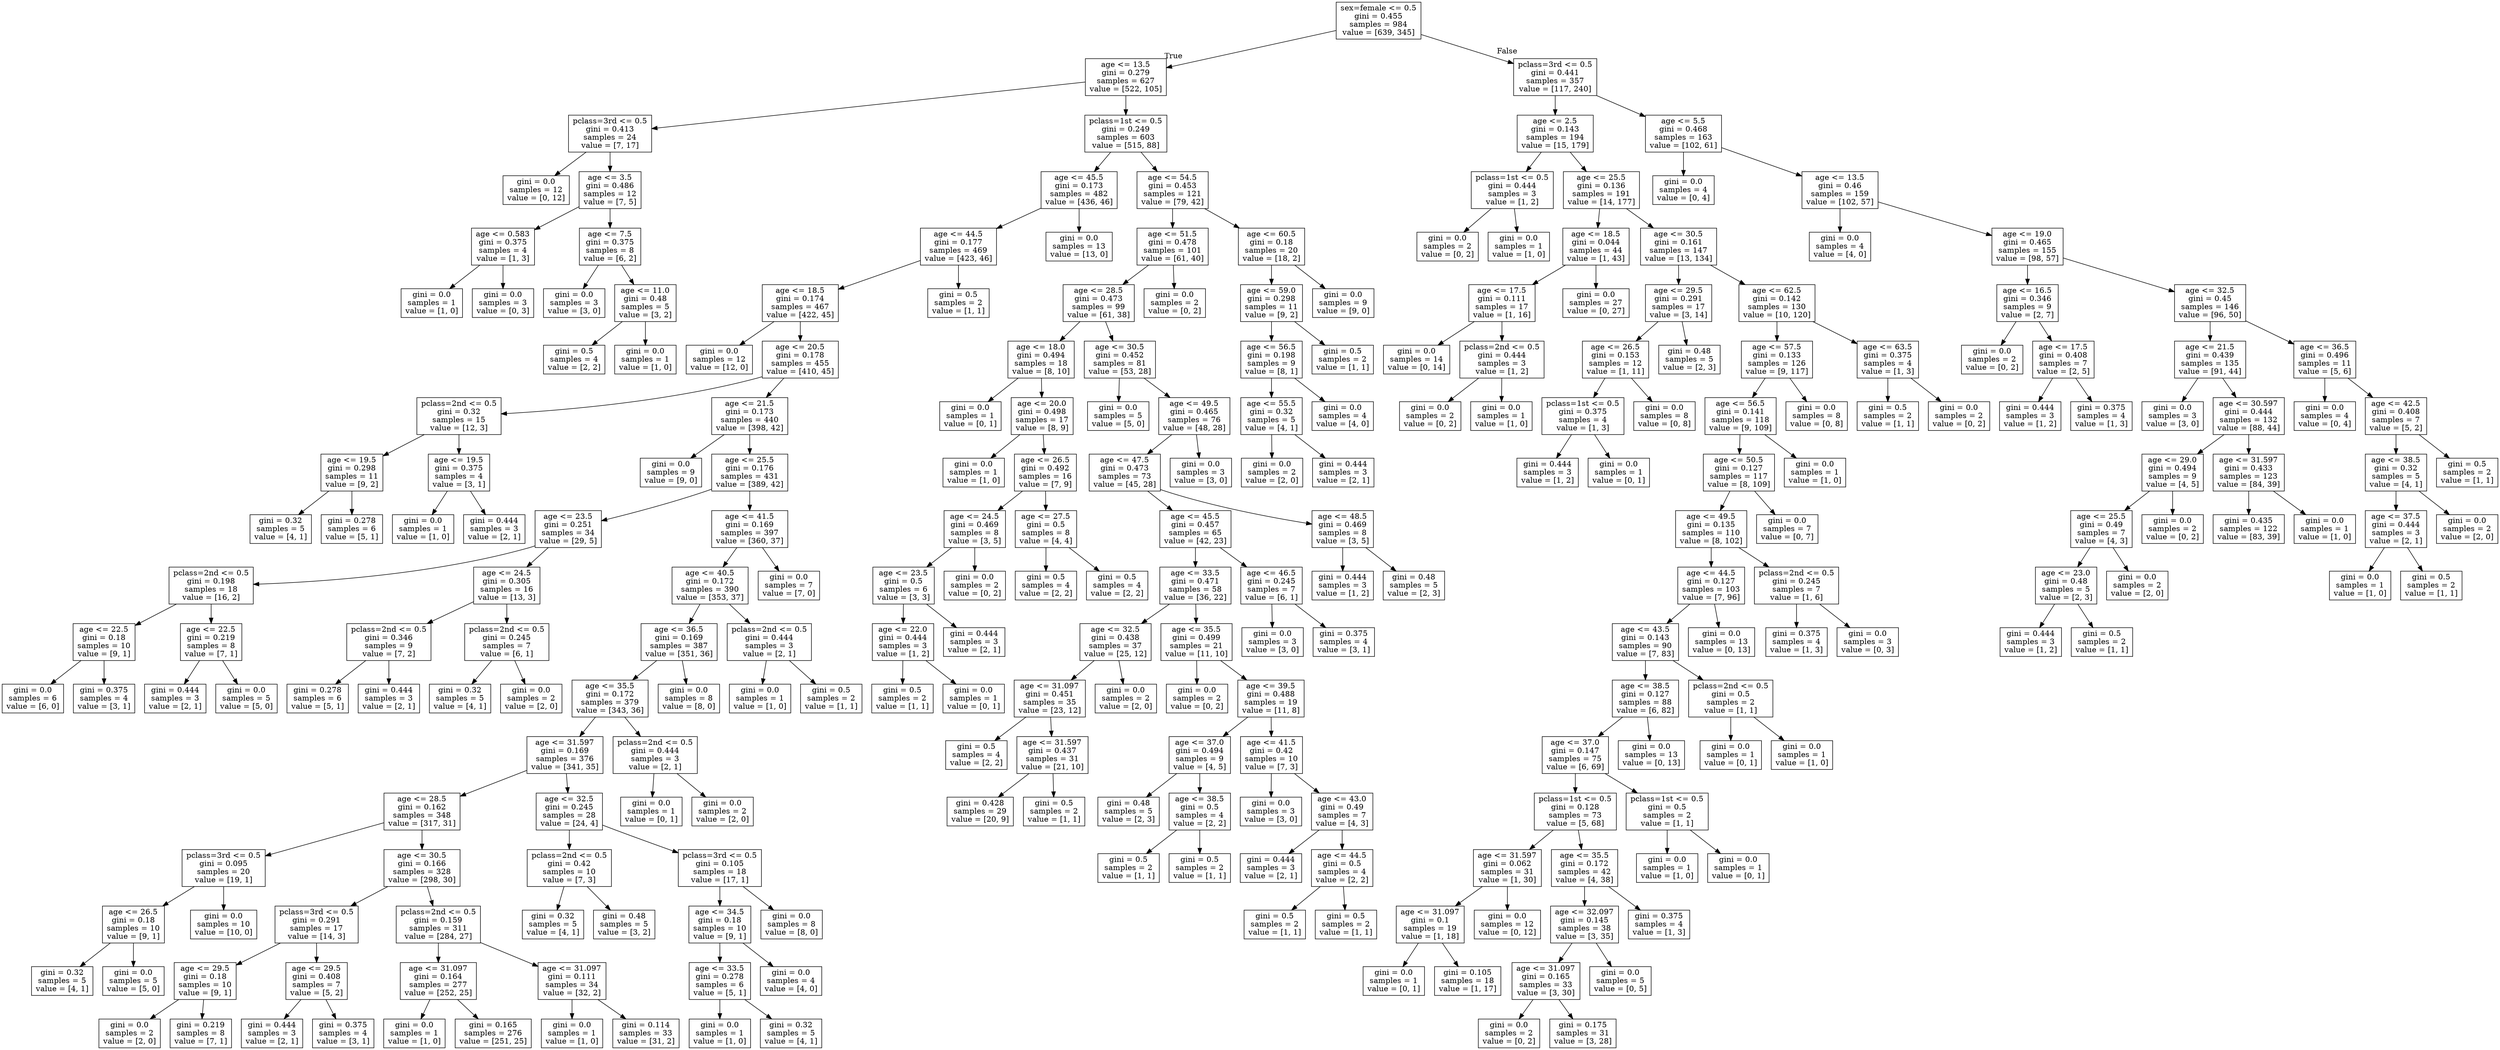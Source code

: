 digraph Tree {
node [shape=box] ;
0 [label="sex=female <= 0.5\ngini = 0.455\nsamples = 984\nvalue = [639, 345]"] ;
1 [label="age <= 13.5\ngini = 0.279\nsamples = 627\nvalue = [522, 105]"] ;
0 -> 1 [labeldistance=2.5, labelangle=45, headlabel="True"] ;
2 [label="pclass=3rd <= 0.5\ngini = 0.413\nsamples = 24\nvalue = [7, 17]"] ;
1 -> 2 ;
3 [label="gini = 0.0\nsamples = 12\nvalue = [0, 12]"] ;
2 -> 3 ;
4 [label="age <= 3.5\ngini = 0.486\nsamples = 12\nvalue = [7, 5]"] ;
2 -> 4 ;
5 [label="age <= 0.583\ngini = 0.375\nsamples = 4\nvalue = [1, 3]"] ;
4 -> 5 ;
6 [label="gini = 0.0\nsamples = 1\nvalue = [1, 0]"] ;
5 -> 6 ;
7 [label="gini = 0.0\nsamples = 3\nvalue = [0, 3]"] ;
5 -> 7 ;
8 [label="age <= 7.5\ngini = 0.375\nsamples = 8\nvalue = [6, 2]"] ;
4 -> 8 ;
9 [label="gini = 0.0\nsamples = 3\nvalue = [3, 0]"] ;
8 -> 9 ;
10 [label="age <= 11.0\ngini = 0.48\nsamples = 5\nvalue = [3, 2]"] ;
8 -> 10 ;
11 [label="gini = 0.5\nsamples = 4\nvalue = [2, 2]"] ;
10 -> 11 ;
12 [label="gini = 0.0\nsamples = 1\nvalue = [1, 0]"] ;
10 -> 12 ;
13 [label="pclass=1st <= 0.5\ngini = 0.249\nsamples = 603\nvalue = [515, 88]"] ;
1 -> 13 ;
14 [label="age <= 45.5\ngini = 0.173\nsamples = 482\nvalue = [436, 46]"] ;
13 -> 14 ;
15 [label="age <= 44.5\ngini = 0.177\nsamples = 469\nvalue = [423, 46]"] ;
14 -> 15 ;
16 [label="age <= 18.5\ngini = 0.174\nsamples = 467\nvalue = [422, 45]"] ;
15 -> 16 ;
17 [label="gini = 0.0\nsamples = 12\nvalue = [12, 0]"] ;
16 -> 17 ;
18 [label="age <= 20.5\ngini = 0.178\nsamples = 455\nvalue = [410, 45]"] ;
16 -> 18 ;
19 [label="pclass=2nd <= 0.5\ngini = 0.32\nsamples = 15\nvalue = [12, 3]"] ;
18 -> 19 ;
20 [label="age <= 19.5\ngini = 0.298\nsamples = 11\nvalue = [9, 2]"] ;
19 -> 20 ;
21 [label="gini = 0.32\nsamples = 5\nvalue = [4, 1]"] ;
20 -> 21 ;
22 [label="gini = 0.278\nsamples = 6\nvalue = [5, 1]"] ;
20 -> 22 ;
23 [label="age <= 19.5\ngini = 0.375\nsamples = 4\nvalue = [3, 1]"] ;
19 -> 23 ;
24 [label="gini = 0.0\nsamples = 1\nvalue = [1, 0]"] ;
23 -> 24 ;
25 [label="gini = 0.444\nsamples = 3\nvalue = [2, 1]"] ;
23 -> 25 ;
26 [label="age <= 21.5\ngini = 0.173\nsamples = 440\nvalue = [398, 42]"] ;
18 -> 26 ;
27 [label="gini = 0.0\nsamples = 9\nvalue = [9, 0]"] ;
26 -> 27 ;
28 [label="age <= 25.5\ngini = 0.176\nsamples = 431\nvalue = [389, 42]"] ;
26 -> 28 ;
29 [label="age <= 23.5\ngini = 0.251\nsamples = 34\nvalue = [29, 5]"] ;
28 -> 29 ;
30 [label="pclass=2nd <= 0.5\ngini = 0.198\nsamples = 18\nvalue = [16, 2]"] ;
29 -> 30 ;
31 [label="age <= 22.5\ngini = 0.18\nsamples = 10\nvalue = [9, 1]"] ;
30 -> 31 ;
32 [label="gini = 0.0\nsamples = 6\nvalue = [6, 0]"] ;
31 -> 32 ;
33 [label="gini = 0.375\nsamples = 4\nvalue = [3, 1]"] ;
31 -> 33 ;
34 [label="age <= 22.5\ngini = 0.219\nsamples = 8\nvalue = [7, 1]"] ;
30 -> 34 ;
35 [label="gini = 0.444\nsamples = 3\nvalue = [2, 1]"] ;
34 -> 35 ;
36 [label="gini = 0.0\nsamples = 5\nvalue = [5, 0]"] ;
34 -> 36 ;
37 [label="age <= 24.5\ngini = 0.305\nsamples = 16\nvalue = [13, 3]"] ;
29 -> 37 ;
38 [label="pclass=2nd <= 0.5\ngini = 0.346\nsamples = 9\nvalue = [7, 2]"] ;
37 -> 38 ;
39 [label="gini = 0.278\nsamples = 6\nvalue = [5, 1]"] ;
38 -> 39 ;
40 [label="gini = 0.444\nsamples = 3\nvalue = [2, 1]"] ;
38 -> 40 ;
41 [label="pclass=2nd <= 0.5\ngini = 0.245\nsamples = 7\nvalue = [6, 1]"] ;
37 -> 41 ;
42 [label="gini = 0.32\nsamples = 5\nvalue = [4, 1]"] ;
41 -> 42 ;
43 [label="gini = 0.0\nsamples = 2\nvalue = [2, 0]"] ;
41 -> 43 ;
44 [label="age <= 41.5\ngini = 0.169\nsamples = 397\nvalue = [360, 37]"] ;
28 -> 44 ;
45 [label="age <= 40.5\ngini = 0.172\nsamples = 390\nvalue = [353, 37]"] ;
44 -> 45 ;
46 [label="age <= 36.5\ngini = 0.169\nsamples = 387\nvalue = [351, 36]"] ;
45 -> 46 ;
47 [label="age <= 35.5\ngini = 0.172\nsamples = 379\nvalue = [343, 36]"] ;
46 -> 47 ;
48 [label="age <= 31.597\ngini = 0.169\nsamples = 376\nvalue = [341, 35]"] ;
47 -> 48 ;
49 [label="age <= 28.5\ngini = 0.162\nsamples = 348\nvalue = [317, 31]"] ;
48 -> 49 ;
50 [label="pclass=3rd <= 0.5\ngini = 0.095\nsamples = 20\nvalue = [19, 1]"] ;
49 -> 50 ;
51 [label="age <= 26.5\ngini = 0.18\nsamples = 10\nvalue = [9, 1]"] ;
50 -> 51 ;
52 [label="gini = 0.32\nsamples = 5\nvalue = [4, 1]"] ;
51 -> 52 ;
53 [label="gini = 0.0\nsamples = 5\nvalue = [5, 0]"] ;
51 -> 53 ;
54 [label="gini = 0.0\nsamples = 10\nvalue = [10, 0]"] ;
50 -> 54 ;
55 [label="age <= 30.5\ngini = 0.166\nsamples = 328\nvalue = [298, 30]"] ;
49 -> 55 ;
56 [label="pclass=3rd <= 0.5\ngini = 0.291\nsamples = 17\nvalue = [14, 3]"] ;
55 -> 56 ;
57 [label="age <= 29.5\ngini = 0.18\nsamples = 10\nvalue = [9, 1]"] ;
56 -> 57 ;
58 [label="gini = 0.0\nsamples = 2\nvalue = [2, 0]"] ;
57 -> 58 ;
59 [label="gini = 0.219\nsamples = 8\nvalue = [7, 1]"] ;
57 -> 59 ;
60 [label="age <= 29.5\ngini = 0.408\nsamples = 7\nvalue = [5, 2]"] ;
56 -> 60 ;
61 [label="gini = 0.444\nsamples = 3\nvalue = [2, 1]"] ;
60 -> 61 ;
62 [label="gini = 0.375\nsamples = 4\nvalue = [3, 1]"] ;
60 -> 62 ;
63 [label="pclass=2nd <= 0.5\ngini = 0.159\nsamples = 311\nvalue = [284, 27]"] ;
55 -> 63 ;
64 [label="age <= 31.097\ngini = 0.164\nsamples = 277\nvalue = [252, 25]"] ;
63 -> 64 ;
65 [label="gini = 0.0\nsamples = 1\nvalue = [1, 0]"] ;
64 -> 65 ;
66 [label="gini = 0.165\nsamples = 276\nvalue = [251, 25]"] ;
64 -> 66 ;
67 [label="age <= 31.097\ngini = 0.111\nsamples = 34\nvalue = [32, 2]"] ;
63 -> 67 ;
68 [label="gini = 0.0\nsamples = 1\nvalue = [1, 0]"] ;
67 -> 68 ;
69 [label="gini = 0.114\nsamples = 33\nvalue = [31, 2]"] ;
67 -> 69 ;
70 [label="age <= 32.5\ngini = 0.245\nsamples = 28\nvalue = [24, 4]"] ;
48 -> 70 ;
71 [label="pclass=2nd <= 0.5\ngini = 0.42\nsamples = 10\nvalue = [7, 3]"] ;
70 -> 71 ;
72 [label="gini = 0.32\nsamples = 5\nvalue = [4, 1]"] ;
71 -> 72 ;
73 [label="gini = 0.48\nsamples = 5\nvalue = [3, 2]"] ;
71 -> 73 ;
74 [label="pclass=3rd <= 0.5\ngini = 0.105\nsamples = 18\nvalue = [17, 1]"] ;
70 -> 74 ;
75 [label="age <= 34.5\ngini = 0.18\nsamples = 10\nvalue = [9, 1]"] ;
74 -> 75 ;
76 [label="age <= 33.5\ngini = 0.278\nsamples = 6\nvalue = [5, 1]"] ;
75 -> 76 ;
77 [label="gini = 0.0\nsamples = 1\nvalue = [1, 0]"] ;
76 -> 77 ;
78 [label="gini = 0.32\nsamples = 5\nvalue = [4, 1]"] ;
76 -> 78 ;
79 [label="gini = 0.0\nsamples = 4\nvalue = [4, 0]"] ;
75 -> 79 ;
80 [label="gini = 0.0\nsamples = 8\nvalue = [8, 0]"] ;
74 -> 80 ;
81 [label="pclass=2nd <= 0.5\ngini = 0.444\nsamples = 3\nvalue = [2, 1]"] ;
47 -> 81 ;
82 [label="gini = 0.0\nsamples = 1\nvalue = [0, 1]"] ;
81 -> 82 ;
83 [label="gini = 0.0\nsamples = 2\nvalue = [2, 0]"] ;
81 -> 83 ;
84 [label="gini = 0.0\nsamples = 8\nvalue = [8, 0]"] ;
46 -> 84 ;
85 [label="pclass=2nd <= 0.5\ngini = 0.444\nsamples = 3\nvalue = [2, 1]"] ;
45 -> 85 ;
86 [label="gini = 0.0\nsamples = 1\nvalue = [1, 0]"] ;
85 -> 86 ;
87 [label="gini = 0.5\nsamples = 2\nvalue = [1, 1]"] ;
85 -> 87 ;
88 [label="gini = 0.0\nsamples = 7\nvalue = [7, 0]"] ;
44 -> 88 ;
89 [label="gini = 0.5\nsamples = 2\nvalue = [1, 1]"] ;
15 -> 89 ;
90 [label="gini = 0.0\nsamples = 13\nvalue = [13, 0]"] ;
14 -> 90 ;
91 [label="age <= 54.5\ngini = 0.453\nsamples = 121\nvalue = [79, 42]"] ;
13 -> 91 ;
92 [label="age <= 51.5\ngini = 0.478\nsamples = 101\nvalue = [61, 40]"] ;
91 -> 92 ;
93 [label="age <= 28.5\ngini = 0.473\nsamples = 99\nvalue = [61, 38]"] ;
92 -> 93 ;
94 [label="age <= 18.0\ngini = 0.494\nsamples = 18\nvalue = [8, 10]"] ;
93 -> 94 ;
95 [label="gini = 0.0\nsamples = 1\nvalue = [0, 1]"] ;
94 -> 95 ;
96 [label="age <= 20.0\ngini = 0.498\nsamples = 17\nvalue = [8, 9]"] ;
94 -> 96 ;
97 [label="gini = 0.0\nsamples = 1\nvalue = [1, 0]"] ;
96 -> 97 ;
98 [label="age <= 26.5\ngini = 0.492\nsamples = 16\nvalue = [7, 9]"] ;
96 -> 98 ;
99 [label="age <= 24.5\ngini = 0.469\nsamples = 8\nvalue = [3, 5]"] ;
98 -> 99 ;
100 [label="age <= 23.5\ngini = 0.5\nsamples = 6\nvalue = [3, 3]"] ;
99 -> 100 ;
101 [label="age <= 22.0\ngini = 0.444\nsamples = 3\nvalue = [1, 2]"] ;
100 -> 101 ;
102 [label="gini = 0.5\nsamples = 2\nvalue = [1, 1]"] ;
101 -> 102 ;
103 [label="gini = 0.0\nsamples = 1\nvalue = [0, 1]"] ;
101 -> 103 ;
104 [label="gini = 0.444\nsamples = 3\nvalue = [2, 1]"] ;
100 -> 104 ;
105 [label="gini = 0.0\nsamples = 2\nvalue = [0, 2]"] ;
99 -> 105 ;
106 [label="age <= 27.5\ngini = 0.5\nsamples = 8\nvalue = [4, 4]"] ;
98 -> 106 ;
107 [label="gini = 0.5\nsamples = 4\nvalue = [2, 2]"] ;
106 -> 107 ;
108 [label="gini = 0.5\nsamples = 4\nvalue = [2, 2]"] ;
106 -> 108 ;
109 [label="age <= 30.5\ngini = 0.452\nsamples = 81\nvalue = [53, 28]"] ;
93 -> 109 ;
110 [label="gini = 0.0\nsamples = 5\nvalue = [5, 0]"] ;
109 -> 110 ;
111 [label="age <= 49.5\ngini = 0.465\nsamples = 76\nvalue = [48, 28]"] ;
109 -> 111 ;
112 [label="age <= 47.5\ngini = 0.473\nsamples = 73\nvalue = [45, 28]"] ;
111 -> 112 ;
113 [label="age <= 45.5\ngini = 0.457\nsamples = 65\nvalue = [42, 23]"] ;
112 -> 113 ;
114 [label="age <= 33.5\ngini = 0.471\nsamples = 58\nvalue = [36, 22]"] ;
113 -> 114 ;
115 [label="age <= 32.5\ngini = 0.438\nsamples = 37\nvalue = [25, 12]"] ;
114 -> 115 ;
116 [label="age <= 31.097\ngini = 0.451\nsamples = 35\nvalue = [23, 12]"] ;
115 -> 116 ;
117 [label="gini = 0.5\nsamples = 4\nvalue = [2, 2]"] ;
116 -> 117 ;
118 [label="age <= 31.597\ngini = 0.437\nsamples = 31\nvalue = [21, 10]"] ;
116 -> 118 ;
119 [label="gini = 0.428\nsamples = 29\nvalue = [20, 9]"] ;
118 -> 119 ;
120 [label="gini = 0.5\nsamples = 2\nvalue = [1, 1]"] ;
118 -> 120 ;
121 [label="gini = 0.0\nsamples = 2\nvalue = [2, 0]"] ;
115 -> 121 ;
122 [label="age <= 35.5\ngini = 0.499\nsamples = 21\nvalue = [11, 10]"] ;
114 -> 122 ;
123 [label="gini = 0.0\nsamples = 2\nvalue = [0, 2]"] ;
122 -> 123 ;
124 [label="age <= 39.5\ngini = 0.488\nsamples = 19\nvalue = [11, 8]"] ;
122 -> 124 ;
125 [label="age <= 37.0\ngini = 0.494\nsamples = 9\nvalue = [4, 5]"] ;
124 -> 125 ;
126 [label="gini = 0.48\nsamples = 5\nvalue = [2, 3]"] ;
125 -> 126 ;
127 [label="age <= 38.5\ngini = 0.5\nsamples = 4\nvalue = [2, 2]"] ;
125 -> 127 ;
128 [label="gini = 0.5\nsamples = 2\nvalue = [1, 1]"] ;
127 -> 128 ;
129 [label="gini = 0.5\nsamples = 2\nvalue = [1, 1]"] ;
127 -> 129 ;
130 [label="age <= 41.5\ngini = 0.42\nsamples = 10\nvalue = [7, 3]"] ;
124 -> 130 ;
131 [label="gini = 0.0\nsamples = 3\nvalue = [3, 0]"] ;
130 -> 131 ;
132 [label="age <= 43.0\ngini = 0.49\nsamples = 7\nvalue = [4, 3]"] ;
130 -> 132 ;
133 [label="gini = 0.444\nsamples = 3\nvalue = [2, 1]"] ;
132 -> 133 ;
134 [label="age <= 44.5\ngini = 0.5\nsamples = 4\nvalue = [2, 2]"] ;
132 -> 134 ;
135 [label="gini = 0.5\nsamples = 2\nvalue = [1, 1]"] ;
134 -> 135 ;
136 [label="gini = 0.5\nsamples = 2\nvalue = [1, 1]"] ;
134 -> 136 ;
137 [label="age <= 46.5\ngini = 0.245\nsamples = 7\nvalue = [6, 1]"] ;
113 -> 137 ;
138 [label="gini = 0.0\nsamples = 3\nvalue = [3, 0]"] ;
137 -> 138 ;
139 [label="gini = 0.375\nsamples = 4\nvalue = [3, 1]"] ;
137 -> 139 ;
140 [label="age <= 48.5\ngini = 0.469\nsamples = 8\nvalue = [3, 5]"] ;
112 -> 140 ;
141 [label="gini = 0.444\nsamples = 3\nvalue = [1, 2]"] ;
140 -> 141 ;
142 [label="gini = 0.48\nsamples = 5\nvalue = [2, 3]"] ;
140 -> 142 ;
143 [label="gini = 0.0\nsamples = 3\nvalue = [3, 0]"] ;
111 -> 143 ;
144 [label="gini = 0.0\nsamples = 2\nvalue = [0, 2]"] ;
92 -> 144 ;
145 [label="age <= 60.5\ngini = 0.18\nsamples = 20\nvalue = [18, 2]"] ;
91 -> 145 ;
146 [label="age <= 59.0\ngini = 0.298\nsamples = 11\nvalue = [9, 2]"] ;
145 -> 146 ;
147 [label="age <= 56.5\ngini = 0.198\nsamples = 9\nvalue = [8, 1]"] ;
146 -> 147 ;
148 [label="age <= 55.5\ngini = 0.32\nsamples = 5\nvalue = [4, 1]"] ;
147 -> 148 ;
149 [label="gini = 0.0\nsamples = 2\nvalue = [2, 0]"] ;
148 -> 149 ;
150 [label="gini = 0.444\nsamples = 3\nvalue = [2, 1]"] ;
148 -> 150 ;
151 [label="gini = 0.0\nsamples = 4\nvalue = [4, 0]"] ;
147 -> 151 ;
152 [label="gini = 0.5\nsamples = 2\nvalue = [1, 1]"] ;
146 -> 152 ;
153 [label="gini = 0.0\nsamples = 9\nvalue = [9, 0]"] ;
145 -> 153 ;
154 [label="pclass=3rd <= 0.5\ngini = 0.441\nsamples = 357\nvalue = [117, 240]"] ;
0 -> 154 [labeldistance=2.5, labelangle=-45, headlabel="False"] ;
155 [label="age <= 2.5\ngini = 0.143\nsamples = 194\nvalue = [15, 179]"] ;
154 -> 155 ;
156 [label="pclass=1st <= 0.5\ngini = 0.444\nsamples = 3\nvalue = [1, 2]"] ;
155 -> 156 ;
157 [label="gini = 0.0\nsamples = 2\nvalue = [0, 2]"] ;
156 -> 157 ;
158 [label="gini = 0.0\nsamples = 1\nvalue = [1, 0]"] ;
156 -> 158 ;
159 [label="age <= 25.5\ngini = 0.136\nsamples = 191\nvalue = [14, 177]"] ;
155 -> 159 ;
160 [label="age <= 18.5\ngini = 0.044\nsamples = 44\nvalue = [1, 43]"] ;
159 -> 160 ;
161 [label="age <= 17.5\ngini = 0.111\nsamples = 17\nvalue = [1, 16]"] ;
160 -> 161 ;
162 [label="gini = 0.0\nsamples = 14\nvalue = [0, 14]"] ;
161 -> 162 ;
163 [label="pclass=2nd <= 0.5\ngini = 0.444\nsamples = 3\nvalue = [1, 2]"] ;
161 -> 163 ;
164 [label="gini = 0.0\nsamples = 2\nvalue = [0, 2]"] ;
163 -> 164 ;
165 [label="gini = 0.0\nsamples = 1\nvalue = [1, 0]"] ;
163 -> 165 ;
166 [label="gini = 0.0\nsamples = 27\nvalue = [0, 27]"] ;
160 -> 166 ;
167 [label="age <= 30.5\ngini = 0.161\nsamples = 147\nvalue = [13, 134]"] ;
159 -> 167 ;
168 [label="age <= 29.5\ngini = 0.291\nsamples = 17\nvalue = [3, 14]"] ;
167 -> 168 ;
169 [label="age <= 26.5\ngini = 0.153\nsamples = 12\nvalue = [1, 11]"] ;
168 -> 169 ;
170 [label="pclass=1st <= 0.5\ngini = 0.375\nsamples = 4\nvalue = [1, 3]"] ;
169 -> 170 ;
171 [label="gini = 0.444\nsamples = 3\nvalue = [1, 2]"] ;
170 -> 171 ;
172 [label="gini = 0.0\nsamples = 1\nvalue = [0, 1]"] ;
170 -> 172 ;
173 [label="gini = 0.0\nsamples = 8\nvalue = [0, 8]"] ;
169 -> 173 ;
174 [label="gini = 0.48\nsamples = 5\nvalue = [2, 3]"] ;
168 -> 174 ;
175 [label="age <= 62.5\ngini = 0.142\nsamples = 130\nvalue = [10, 120]"] ;
167 -> 175 ;
176 [label="age <= 57.5\ngini = 0.133\nsamples = 126\nvalue = [9, 117]"] ;
175 -> 176 ;
177 [label="age <= 56.5\ngini = 0.141\nsamples = 118\nvalue = [9, 109]"] ;
176 -> 177 ;
178 [label="age <= 50.5\ngini = 0.127\nsamples = 117\nvalue = [8, 109]"] ;
177 -> 178 ;
179 [label="age <= 49.5\ngini = 0.135\nsamples = 110\nvalue = [8, 102]"] ;
178 -> 179 ;
180 [label="age <= 44.5\ngini = 0.127\nsamples = 103\nvalue = [7, 96]"] ;
179 -> 180 ;
181 [label="age <= 43.5\ngini = 0.143\nsamples = 90\nvalue = [7, 83]"] ;
180 -> 181 ;
182 [label="age <= 38.5\ngini = 0.127\nsamples = 88\nvalue = [6, 82]"] ;
181 -> 182 ;
183 [label="age <= 37.0\ngini = 0.147\nsamples = 75\nvalue = [6, 69]"] ;
182 -> 183 ;
184 [label="pclass=1st <= 0.5\ngini = 0.128\nsamples = 73\nvalue = [5, 68]"] ;
183 -> 184 ;
185 [label="age <= 31.597\ngini = 0.062\nsamples = 31\nvalue = [1, 30]"] ;
184 -> 185 ;
186 [label="age <= 31.097\ngini = 0.1\nsamples = 19\nvalue = [1, 18]"] ;
185 -> 186 ;
187 [label="gini = 0.0\nsamples = 1\nvalue = [0, 1]"] ;
186 -> 187 ;
188 [label="gini = 0.105\nsamples = 18\nvalue = [1, 17]"] ;
186 -> 188 ;
189 [label="gini = 0.0\nsamples = 12\nvalue = [0, 12]"] ;
185 -> 189 ;
190 [label="age <= 35.5\ngini = 0.172\nsamples = 42\nvalue = [4, 38]"] ;
184 -> 190 ;
191 [label="age <= 32.097\ngini = 0.145\nsamples = 38\nvalue = [3, 35]"] ;
190 -> 191 ;
192 [label="age <= 31.097\ngini = 0.165\nsamples = 33\nvalue = [3, 30]"] ;
191 -> 192 ;
193 [label="gini = 0.0\nsamples = 2\nvalue = [0, 2]"] ;
192 -> 193 ;
194 [label="gini = 0.175\nsamples = 31\nvalue = [3, 28]"] ;
192 -> 194 ;
195 [label="gini = 0.0\nsamples = 5\nvalue = [0, 5]"] ;
191 -> 195 ;
196 [label="gini = 0.375\nsamples = 4\nvalue = [1, 3]"] ;
190 -> 196 ;
197 [label="pclass=1st <= 0.5\ngini = 0.5\nsamples = 2\nvalue = [1, 1]"] ;
183 -> 197 ;
198 [label="gini = 0.0\nsamples = 1\nvalue = [1, 0]"] ;
197 -> 198 ;
199 [label="gini = 0.0\nsamples = 1\nvalue = [0, 1]"] ;
197 -> 199 ;
200 [label="gini = 0.0\nsamples = 13\nvalue = [0, 13]"] ;
182 -> 200 ;
201 [label="pclass=2nd <= 0.5\ngini = 0.5\nsamples = 2\nvalue = [1, 1]"] ;
181 -> 201 ;
202 [label="gini = 0.0\nsamples = 1\nvalue = [0, 1]"] ;
201 -> 202 ;
203 [label="gini = 0.0\nsamples = 1\nvalue = [1, 0]"] ;
201 -> 203 ;
204 [label="gini = 0.0\nsamples = 13\nvalue = [0, 13]"] ;
180 -> 204 ;
205 [label="pclass=2nd <= 0.5\ngini = 0.245\nsamples = 7\nvalue = [1, 6]"] ;
179 -> 205 ;
206 [label="gini = 0.375\nsamples = 4\nvalue = [1, 3]"] ;
205 -> 206 ;
207 [label="gini = 0.0\nsamples = 3\nvalue = [0, 3]"] ;
205 -> 207 ;
208 [label="gini = 0.0\nsamples = 7\nvalue = [0, 7]"] ;
178 -> 208 ;
209 [label="gini = 0.0\nsamples = 1\nvalue = [1, 0]"] ;
177 -> 209 ;
210 [label="gini = 0.0\nsamples = 8\nvalue = [0, 8]"] ;
176 -> 210 ;
211 [label="age <= 63.5\ngini = 0.375\nsamples = 4\nvalue = [1, 3]"] ;
175 -> 211 ;
212 [label="gini = 0.5\nsamples = 2\nvalue = [1, 1]"] ;
211 -> 212 ;
213 [label="gini = 0.0\nsamples = 2\nvalue = [0, 2]"] ;
211 -> 213 ;
214 [label="age <= 5.5\ngini = 0.468\nsamples = 163\nvalue = [102, 61]"] ;
154 -> 214 ;
215 [label="gini = 0.0\nsamples = 4\nvalue = [0, 4]"] ;
214 -> 215 ;
216 [label="age <= 13.5\ngini = 0.46\nsamples = 159\nvalue = [102, 57]"] ;
214 -> 216 ;
217 [label="gini = 0.0\nsamples = 4\nvalue = [4, 0]"] ;
216 -> 217 ;
218 [label="age <= 19.0\ngini = 0.465\nsamples = 155\nvalue = [98, 57]"] ;
216 -> 218 ;
219 [label="age <= 16.5\ngini = 0.346\nsamples = 9\nvalue = [2, 7]"] ;
218 -> 219 ;
220 [label="gini = 0.0\nsamples = 2\nvalue = [0, 2]"] ;
219 -> 220 ;
221 [label="age <= 17.5\ngini = 0.408\nsamples = 7\nvalue = [2, 5]"] ;
219 -> 221 ;
222 [label="gini = 0.444\nsamples = 3\nvalue = [1, 2]"] ;
221 -> 222 ;
223 [label="gini = 0.375\nsamples = 4\nvalue = [1, 3]"] ;
221 -> 223 ;
224 [label="age <= 32.5\ngini = 0.45\nsamples = 146\nvalue = [96, 50]"] ;
218 -> 224 ;
225 [label="age <= 21.5\ngini = 0.439\nsamples = 135\nvalue = [91, 44]"] ;
224 -> 225 ;
226 [label="gini = 0.0\nsamples = 3\nvalue = [3, 0]"] ;
225 -> 226 ;
227 [label="age <= 30.597\ngini = 0.444\nsamples = 132\nvalue = [88, 44]"] ;
225 -> 227 ;
228 [label="age <= 29.0\ngini = 0.494\nsamples = 9\nvalue = [4, 5]"] ;
227 -> 228 ;
229 [label="age <= 25.5\ngini = 0.49\nsamples = 7\nvalue = [4, 3]"] ;
228 -> 229 ;
230 [label="age <= 23.0\ngini = 0.48\nsamples = 5\nvalue = [2, 3]"] ;
229 -> 230 ;
231 [label="gini = 0.444\nsamples = 3\nvalue = [1, 2]"] ;
230 -> 231 ;
232 [label="gini = 0.5\nsamples = 2\nvalue = [1, 1]"] ;
230 -> 232 ;
233 [label="gini = 0.0\nsamples = 2\nvalue = [2, 0]"] ;
229 -> 233 ;
234 [label="gini = 0.0\nsamples = 2\nvalue = [0, 2]"] ;
228 -> 234 ;
235 [label="age <= 31.597\ngini = 0.433\nsamples = 123\nvalue = [84, 39]"] ;
227 -> 235 ;
236 [label="gini = 0.435\nsamples = 122\nvalue = [83, 39]"] ;
235 -> 236 ;
237 [label="gini = 0.0\nsamples = 1\nvalue = [1, 0]"] ;
235 -> 237 ;
238 [label="age <= 36.5\ngini = 0.496\nsamples = 11\nvalue = [5, 6]"] ;
224 -> 238 ;
239 [label="gini = 0.0\nsamples = 4\nvalue = [0, 4]"] ;
238 -> 239 ;
240 [label="age <= 42.5\ngini = 0.408\nsamples = 7\nvalue = [5, 2]"] ;
238 -> 240 ;
241 [label="age <= 38.5\ngini = 0.32\nsamples = 5\nvalue = [4, 1]"] ;
240 -> 241 ;
242 [label="age <= 37.5\ngini = 0.444\nsamples = 3\nvalue = [2, 1]"] ;
241 -> 242 ;
243 [label="gini = 0.0\nsamples = 1\nvalue = [1, 0]"] ;
242 -> 243 ;
244 [label="gini = 0.5\nsamples = 2\nvalue = [1, 1]"] ;
242 -> 244 ;
245 [label="gini = 0.0\nsamples = 2\nvalue = [2, 0]"] ;
241 -> 245 ;
246 [label="gini = 0.5\nsamples = 2\nvalue = [1, 1]"] ;
240 -> 246 ;
}
